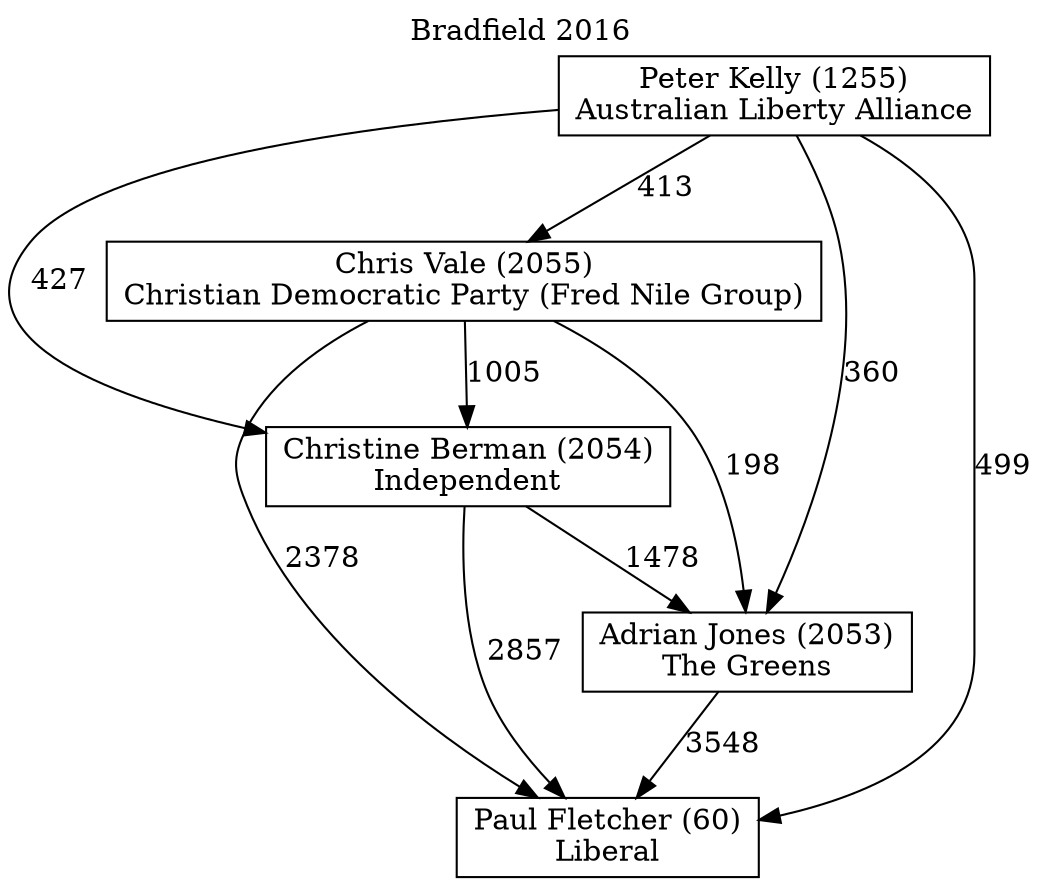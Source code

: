 // House preference flow
digraph "Paul Fletcher (60)_Bradfield_2016" {
	graph [label="Bradfield 2016" labelloc=t mclimit=10]
	node [shape=box]
	"Paul Fletcher (60)" [label="Paul Fletcher (60)
Liberal"]
	"Adrian Jones (2053)" [label="Adrian Jones (2053)
The Greens"]
	"Christine Berman (2054)" [label="Christine Berman (2054)
Independent"]
	"Chris Vale (2055)" [label="Chris Vale (2055)
Christian Democratic Party (Fred Nile Group)"]
	"Peter Kelly (1255)" [label="Peter Kelly (1255)
Australian Liberty Alliance"]
	"Adrian Jones (2053)" -> "Paul Fletcher (60)" [label=3548]
	"Christine Berman (2054)" -> "Adrian Jones (2053)" [label=1478]
	"Chris Vale (2055)" -> "Christine Berman (2054)" [label=1005]
	"Peter Kelly (1255)" -> "Chris Vale (2055)" [label=413]
	"Christine Berman (2054)" -> "Paul Fletcher (60)" [label=2857]
	"Chris Vale (2055)" -> "Paul Fletcher (60)" [label=2378]
	"Peter Kelly (1255)" -> "Paul Fletcher (60)" [label=499]
	"Peter Kelly (1255)" -> "Christine Berman (2054)" [label=427]
	"Chris Vale (2055)" -> "Adrian Jones (2053)" [label=198]
	"Peter Kelly (1255)" -> "Adrian Jones (2053)" [label=360]
}
